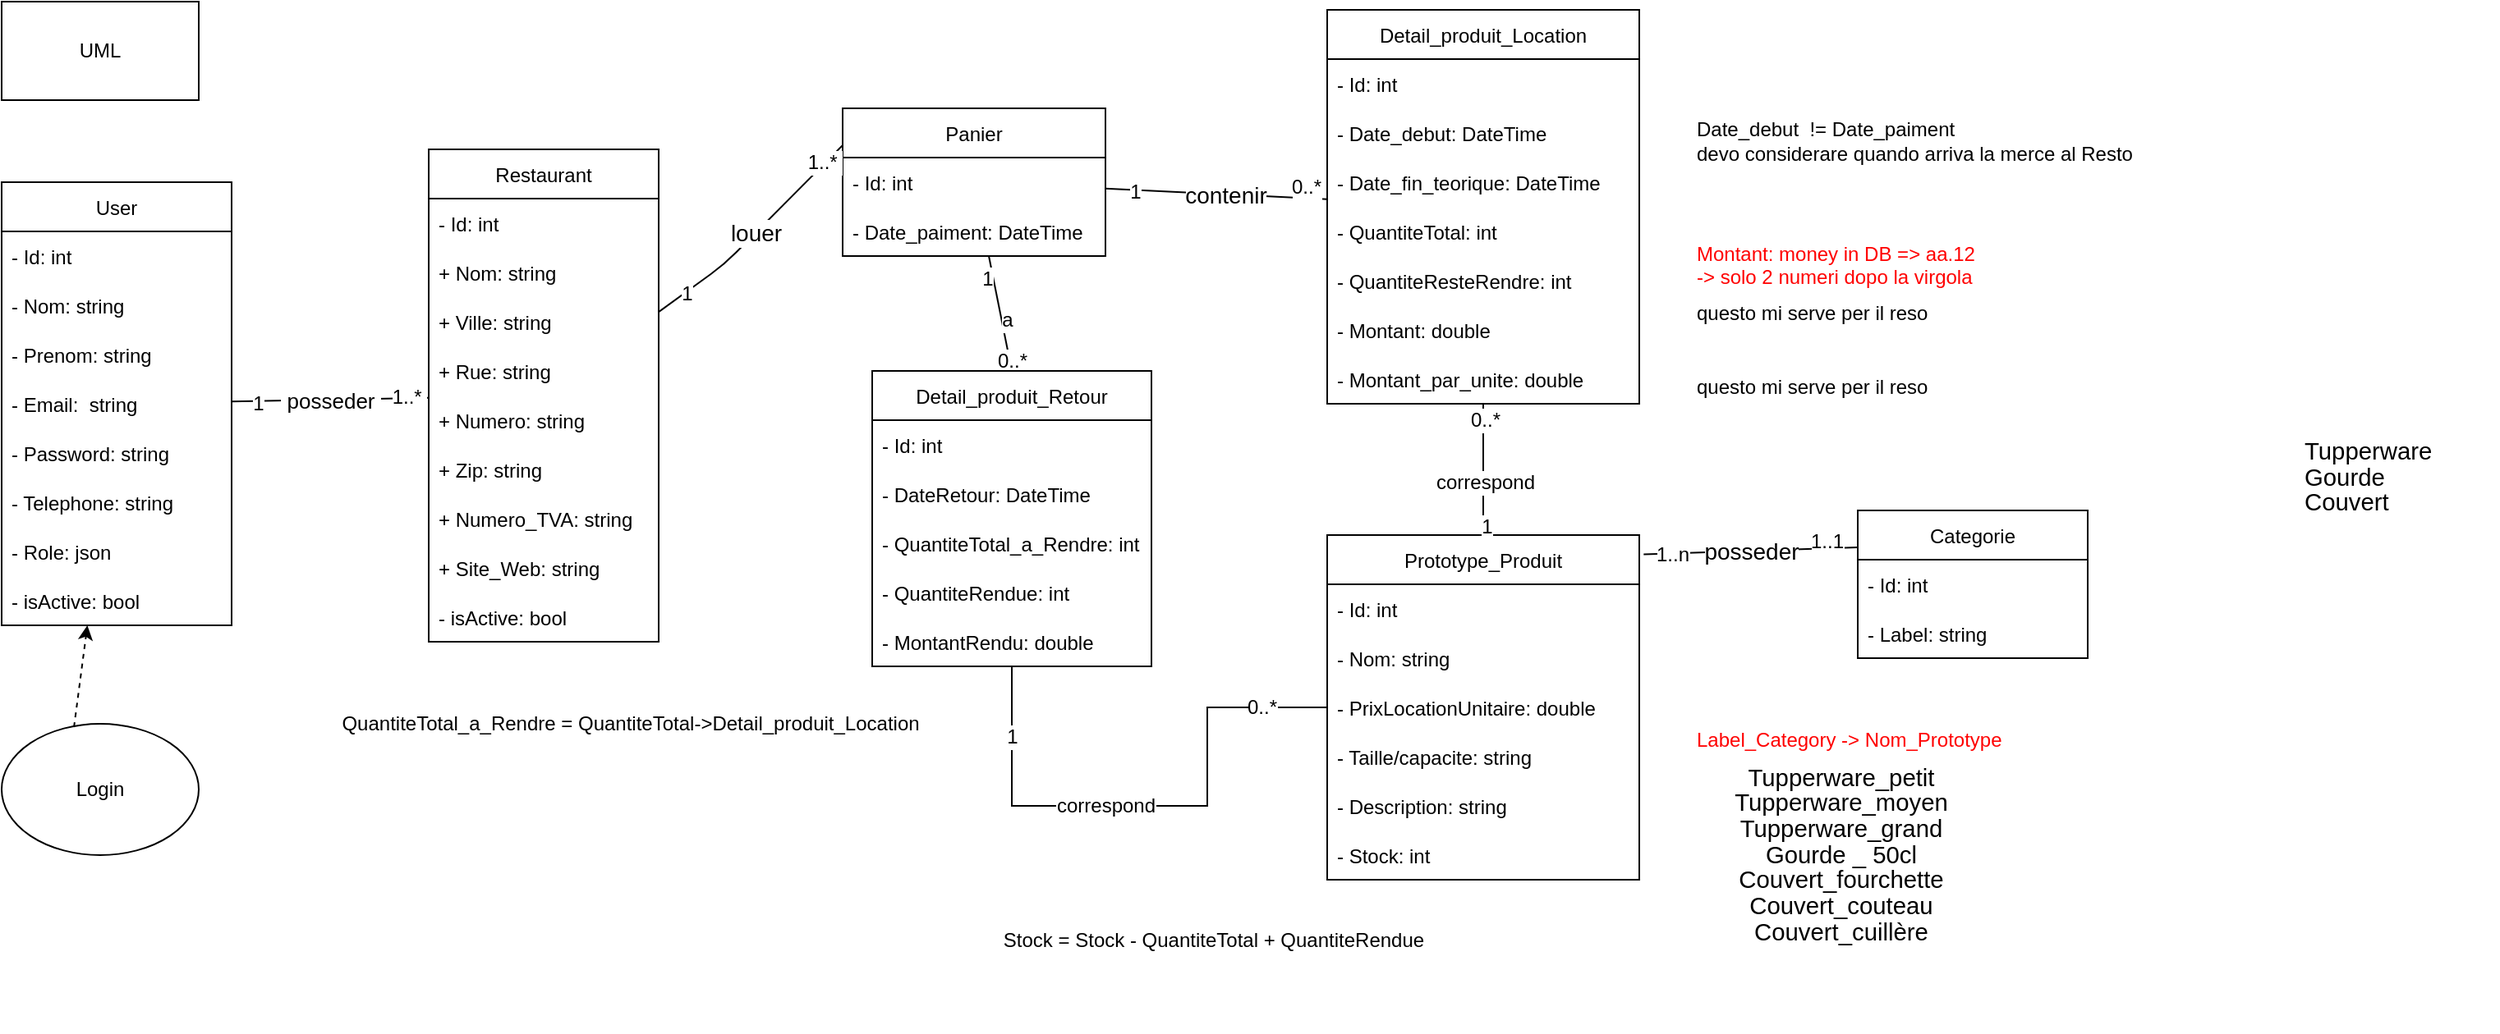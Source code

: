 <mxfile version="12.2.4" pages="1"><diagram id="Id_D8HKtvMBTno-LOLAG" name="Page-1"><mxGraphModel dx="1122" dy="765" grid="1" gridSize="10" guides="1" tooltips="1" connect="1" arrows="1" fold="1" page="1" pageScale="1" pageWidth="827" pageHeight="1169" math="0" shadow="0"><root><mxCell id="0"/><mxCell id="1" parent="0"/><mxCell id="71" value="UML" style="rounded=0;whiteSpace=wrap;html=1;" parent="1" vertex="1"><mxGeometry x="30" y="40" width="120" height="60" as="geometry"/></mxCell><mxCell id="89" value="&lt;font style=&quot;font-size: 13px&quot;&gt;&amp;nbsp;posseder&amp;nbsp;&lt;/font&gt;" style="edgeStyle=none;html=1;endArrow=none;endFill=0;" parent="1" source="72" target="79" edge="1"><mxGeometry relative="1" as="geometry"/></mxCell><mxCell id="96" value="1..*&amp;nbsp;" style="text;html=1;resizable=0;points=[];align=center;verticalAlign=middle;labelBackgroundColor=#ffffff;" parent="89" vertex="1" connectable="0"><mxGeometry x="0.8" y="1" relative="1" as="geometry"><mxPoint as="offset"/></mxGeometry></mxCell><mxCell id="97" value="1" style="text;html=1;resizable=0;points=[];align=center;verticalAlign=middle;labelBackgroundColor=#ffffff;" parent="89" vertex="1" connectable="0"><mxGeometry x="-0.737" y="-1" relative="1" as="geometry"><mxPoint as="offset"/></mxGeometry></mxCell><mxCell id="72" value="User" style="swimlane;fontStyle=0;childLayout=stackLayout;horizontal=1;startSize=30;horizontalStack=0;resizeParent=1;resizeParentMax=0;resizeLast=0;collapsible=1;marginBottom=0;" parent="1" vertex="1"><mxGeometry x="30" y="150" width="140" height="270" as="geometry"/></mxCell><mxCell id="73" value="- Id: int" style="text;strokeColor=none;fillColor=none;align=left;verticalAlign=middle;spacingLeft=4;spacingRight=4;overflow=hidden;points=[[0,0.5],[1,0.5]];portConstraint=eastwest;rotatable=0;" parent="72" vertex="1"><mxGeometry y="30" width="140" height="30" as="geometry"/></mxCell><mxCell id="74" value="- Nom: string" style="text;strokeColor=none;fillColor=none;align=left;verticalAlign=middle;spacingLeft=4;spacingRight=4;overflow=hidden;points=[[0,0.5],[1,0.5]];portConstraint=eastwest;rotatable=0;" parent="72" vertex="1"><mxGeometry y="60" width="140" height="30" as="geometry"/></mxCell><mxCell id="75" value="- Prenom: string" style="text;strokeColor=none;fillColor=none;align=left;verticalAlign=middle;spacingLeft=4;spacingRight=4;overflow=hidden;points=[[0,0.5],[1,0.5]];portConstraint=eastwest;rotatable=0;" parent="72" vertex="1"><mxGeometry y="90" width="140" height="30" as="geometry"/></mxCell><mxCell id="76" value="- Email:  string" style="text;strokeColor=none;fillColor=none;align=left;verticalAlign=middle;spacingLeft=4;spacingRight=4;overflow=hidden;points=[[0,0.5],[1,0.5]];portConstraint=eastwest;rotatable=0;" parent="72" vertex="1"><mxGeometry y="120" width="140" height="30" as="geometry"/></mxCell><mxCell id="77" value="- Password: string" style="text;strokeColor=none;fillColor=none;align=left;verticalAlign=middle;spacingLeft=4;spacingRight=4;overflow=hidden;points=[[0,0.5],[1,0.5]];portConstraint=eastwest;rotatable=0;" parent="72" vertex="1"><mxGeometry y="150" width="140" height="30" as="geometry"/></mxCell><mxCell id="78" value="- Telephone: string" style="text;strokeColor=none;fillColor=none;align=left;verticalAlign=middle;spacingLeft=4;spacingRight=4;overflow=hidden;points=[[0,0.5],[1,0.5]];portConstraint=eastwest;rotatable=0;" parent="72" vertex="1"><mxGeometry y="180" width="140" height="30" as="geometry"/></mxCell><mxCell id="211" value="- Role: json" style="text;strokeColor=none;fillColor=none;align=left;verticalAlign=middle;spacingLeft=4;spacingRight=4;overflow=hidden;points=[[0,0.5],[1,0.5]];portConstraint=eastwest;rotatable=0;" parent="72" vertex="1"><mxGeometry y="210" width="140" height="30" as="geometry"/></mxCell><mxCell id="212" value="- isActive: bool" style="text;strokeColor=none;fillColor=none;align=left;verticalAlign=middle;spacingLeft=4;spacingRight=4;overflow=hidden;points=[[0,0.5],[1,0.5]];portConstraint=eastwest;rotatable=0;" parent="72" vertex="1"><mxGeometry y="240" width="140" height="30" as="geometry"/></mxCell><mxCell id="79" value="Restaurant" style="swimlane;fontStyle=0;childLayout=stackLayout;horizontal=1;startSize=30;horizontalStack=0;resizeParent=1;resizeParentMax=0;resizeLast=0;collapsible=1;marginBottom=0;" parent="1" vertex="1"><mxGeometry x="290" y="130" width="140" height="300" as="geometry"/></mxCell><mxCell id="80" value="- Id: int" style="text;strokeColor=none;fillColor=none;align=left;verticalAlign=middle;spacingLeft=4;spacingRight=4;overflow=hidden;points=[[0,0.5],[1,0.5]];portConstraint=eastwest;rotatable=0;" parent="79" vertex="1"><mxGeometry y="30" width="140" height="30" as="geometry"/></mxCell><mxCell id="81" value="+ Nom: string" style="text;strokeColor=none;fillColor=none;align=left;verticalAlign=middle;spacingLeft=4;spacingRight=4;overflow=hidden;points=[[0,0.5],[1,0.5]];portConstraint=eastwest;rotatable=0;" parent="79" vertex="1"><mxGeometry y="60" width="140" height="30" as="geometry"/></mxCell><mxCell id="82" value="+ Ville: string" style="text;strokeColor=none;fillColor=none;align=left;verticalAlign=middle;spacingLeft=4;spacingRight=4;overflow=hidden;points=[[0,0.5],[1,0.5]];portConstraint=eastwest;rotatable=0;" parent="79" vertex="1"><mxGeometry y="90" width="140" height="30" as="geometry"/></mxCell><mxCell id="83" value="+ Rue: string" style="text;strokeColor=none;fillColor=none;align=left;verticalAlign=middle;spacingLeft=4;spacingRight=4;overflow=hidden;points=[[0,0.5],[1,0.5]];portConstraint=eastwest;rotatable=0;" parent="79" vertex="1"><mxGeometry y="120" width="140" height="30" as="geometry"/></mxCell><mxCell id="84" value="+ Numero: string" style="text;strokeColor=none;fillColor=none;align=left;verticalAlign=middle;spacingLeft=4;spacingRight=4;overflow=hidden;points=[[0,0.5],[1,0.5]];portConstraint=eastwest;rotatable=0;" parent="79" vertex="1"><mxGeometry y="150" width="140" height="30" as="geometry"/></mxCell><mxCell id="85" value="+ Zip: string" style="text;strokeColor=none;fillColor=none;align=left;verticalAlign=middle;spacingLeft=4;spacingRight=4;overflow=hidden;points=[[0,0.5],[1,0.5]];portConstraint=eastwest;rotatable=0;" parent="79" vertex="1"><mxGeometry y="180" width="140" height="30" as="geometry"/></mxCell><mxCell id="86" value="+ Numero_TVA: string" style="text;strokeColor=none;fillColor=none;align=left;verticalAlign=middle;spacingLeft=4;spacingRight=4;overflow=hidden;points=[[0,0.5],[1,0.5]];portConstraint=eastwest;rotatable=0;" parent="79" vertex="1"><mxGeometry y="210" width="140" height="30" as="geometry"/></mxCell><mxCell id="87" value="+ Site_Web: string" style="text;strokeColor=none;fillColor=none;align=left;verticalAlign=middle;spacingLeft=4;spacingRight=4;overflow=hidden;points=[[0,0.5],[1,0.5]];portConstraint=eastwest;rotatable=0;" parent="79" vertex="1"><mxGeometry y="240" width="140" height="30" as="geometry"/></mxCell><mxCell id="213" value="- isActive: bool" style="text;strokeColor=none;fillColor=none;align=left;verticalAlign=middle;spacingLeft=4;spacingRight=4;overflow=hidden;points=[[0,0.5],[1,0.5]];portConstraint=eastwest;rotatable=0;" parent="79" vertex="1"><mxGeometry y="270" width="140" height="30" as="geometry"/></mxCell><mxCell id="204" style="rounded=0;orthogonalLoop=1;jettySize=auto;html=1;endArrow=none;endFill=0;entryX=0.5;entryY=0;entryDx=0;entryDy=0;" parent="1" source="91" target="229" edge="1"><mxGeometry relative="1" as="geometry"><mxPoint x="620" y="295" as="targetPoint"/></mxGeometry></mxCell><mxCell id="205" value="1" style="text;html=1;resizable=0;points=[];align=center;verticalAlign=middle;labelBackgroundColor=#ffffff;" parent="204" vertex="1" connectable="0"><mxGeometry x="-0.625" y="-4" relative="1" as="geometry"><mxPoint as="offset"/></mxGeometry></mxCell><mxCell id="206" value="0..*" style="text;html=1;resizable=0;points=[];align=center;verticalAlign=middle;labelBackgroundColor=#ffffff;" parent="204" vertex="1" connectable="0"><mxGeometry x="0.829" y="1" relative="1" as="geometry"><mxPoint as="offset"/></mxGeometry></mxCell><mxCell id="207" value="a" style="text;html=1;resizable=0;points=[];align=center;verticalAlign=middle;labelBackgroundColor=#ffffff;" parent="204" vertex="1" connectable="0"><mxGeometry x="0.118" y="3" relative="1" as="geometry"><mxPoint as="offset"/></mxGeometry></mxCell><mxCell id="91" value="Panier" style="swimlane;fontStyle=0;childLayout=stackLayout;horizontal=1;startSize=30;horizontalStack=0;resizeParent=1;resizeParentMax=0;resizeLast=0;collapsible=1;marginBottom=0;" parent="1" vertex="1"><mxGeometry x="542" y="105" width="160" height="90" as="geometry"/></mxCell><mxCell id="92" value="- Id: int" style="text;strokeColor=none;fillColor=none;align=left;verticalAlign=middle;spacingLeft=4;spacingRight=4;overflow=hidden;points=[[0,0.5],[1,0.5]];portConstraint=eastwest;rotatable=0;" parent="91" vertex="1"><mxGeometry y="30" width="160" height="30" as="geometry"/></mxCell><mxCell id="170" value="- Date_paiment: DateTime" style="text;strokeColor=none;fillColor=none;align=left;verticalAlign=middle;spacingLeft=4;spacingRight=4;overflow=hidden;points=[[0,0.5],[1,0.5]];portConstraint=eastwest;rotatable=0;" parent="91" vertex="1"><mxGeometry y="60" width="160" height="30" as="geometry"/></mxCell><mxCell id="98" value="Prototype_Produit" style="swimlane;fontStyle=0;childLayout=stackLayout;horizontal=1;startSize=30;horizontalStack=0;resizeParent=1;resizeParentMax=0;resizeLast=0;collapsible=1;marginBottom=0;" parent="1" vertex="1"><mxGeometry x="837" y="365" width="190" height="210" as="geometry"/></mxCell><mxCell id="99" value="- Id: int" style="text;strokeColor=none;fillColor=none;align=left;verticalAlign=middle;spacingLeft=4;spacingRight=4;overflow=hidden;points=[[0,0.5],[1,0.5]];portConstraint=eastwest;rotatable=0;" parent="98" vertex="1"><mxGeometry y="30" width="190" height="30" as="geometry"/></mxCell><mxCell id="100" value="- Nom: string" style="text;strokeColor=none;fillColor=none;align=left;verticalAlign=middle;spacingLeft=4;spacingRight=4;overflow=hidden;points=[[0,0.5],[1,0.5]];portConstraint=eastwest;rotatable=0;" parent="98" vertex="1"><mxGeometry y="60" width="190" height="30" as="geometry"/></mxCell><mxCell id="101" value="- PrixLocationUnitaire: double" style="text;strokeColor=none;fillColor=none;align=left;verticalAlign=middle;spacingLeft=4;spacingRight=4;overflow=hidden;points=[[0,0.5],[1,0.5]];portConstraint=eastwest;rotatable=0;" parent="98" vertex="1"><mxGeometry y="90" width="190" height="30" as="geometry"/></mxCell><mxCell id="102" value="- Taille/capacite: string" style="text;strokeColor=none;fillColor=none;align=left;verticalAlign=middle;spacingLeft=4;spacingRight=4;overflow=hidden;points=[[0,0.5],[1,0.5]];portConstraint=eastwest;rotatable=0;" parent="98" vertex="1"><mxGeometry y="120" width="190" height="30" as="geometry"/></mxCell><mxCell id="184" value="- Description: string" style="text;strokeColor=none;fillColor=none;align=left;verticalAlign=middle;spacingLeft=4;spacingRight=4;overflow=hidden;points=[[0,0.5],[1,0.5]];portConstraint=eastwest;rotatable=0;" parent="98" vertex="1"><mxGeometry y="150" width="190" height="30" as="geometry"/></mxCell><mxCell id="103" value="- Stock: int" style="text;strokeColor=none;fillColor=none;align=left;verticalAlign=middle;spacingLeft=4;spacingRight=4;overflow=hidden;points=[[0,0.5],[1,0.5]];portConstraint=eastwest;rotatable=0;" parent="98" vertex="1"><mxGeometry y="180" width="190" height="30" as="geometry"/></mxCell><mxCell id="105" value="&lt;font style=&quot;font-size: 14px&quot;&gt;contenir&lt;/font&gt;" style="edgeStyle=none;html=1;endArrow=none;endFill=0;" parent="1" source="91" target="163" edge="1"><mxGeometry x="0.085" y="-1" relative="1" as="geometry"><mxPoint x="840" y="645" as="sourcePoint"/><mxPoint x="870" y="569" as="targetPoint"/><mxPoint as="offset"/></mxGeometry></mxCell><mxCell id="106" value="0..*" style="text;html=1;resizable=0;points=[];align=center;verticalAlign=middle;labelBackgroundColor=#ffffff;" parent="105" vertex="1" connectable="0"><mxGeometry x="0.8" y="1" relative="1" as="geometry"><mxPoint y="-5.5" as="offset"/></mxGeometry></mxCell><mxCell id="107" value="1" style="text;html=1;resizable=0;points=[];align=center;verticalAlign=middle;labelBackgroundColor=#ffffff;" parent="105" vertex="1" connectable="0"><mxGeometry x="-0.737" y="-1" relative="1" as="geometry"><mxPoint as="offset"/></mxGeometry></mxCell><mxCell id="108" value="&lt;span style=&quot;color: rgba(0 , 0 , 0 , 0) ; font-family: monospace ; font-size: 0px&quot;&gt;%3CmxGraphModel%3E%3Croot%3E%3CmxCell%20id%3D%220%22%2F%3E%3CmxCell%20id%3D%221%22%20parent%3D%220%22%2F%3E%3CmxCell%20id%3D%222%22%20value%3D%22tab%20intermediaria%20con%20quantit%C3%A0%20prodotto%22%20style%3D%22text%3Bhtml%3D1%3BstrokeColor%3Dnone%3BfillColor%3Dnone%3Balign%3Dcenter%3BverticalAlign%3Dmiddle%3BwhiteSpace%3Dwrap%3Brounded%3D0%3B%22%20vertex%3D%221%22%20parent%3D%221%22%3E%3CmxGeometry%20x%3D%221100%22%20y%3D%22230%22%20width%3D%2260%22%20height%3D%2230%22%20as%3D%22geometry%22%2F%3E%3C%2FmxCell%3E%3C%2Froot%3E%3C%2FmxGraphModel%3E&lt;/span&gt;" style="text;html=1;resizable=0;points=[];autosize=1;align=left;verticalAlign=top;spacingTop=-4;" parent="1" vertex="1"><mxGeometry x="932" y="648" width="20" height="20" as="geometry"/></mxCell><mxCell id="115" value="&lt;font style=&quot;font-size: 14px&quot;&gt;louer&lt;/font&gt;" style="edgeStyle=none;html=1;endArrow=none;endFill=0;entryX=0;entryY=0.25;entryDx=0;entryDy=0;" parent="1" source="79" target="91" edge="1"><mxGeometry relative="1" as="geometry"><mxPoint x="530" y="650" as="sourcePoint"/><mxPoint x="680" y="649.5" as="targetPoint"/><Array as="points"><mxPoint x="470" y="200"/></Array></mxGeometry></mxCell><mxCell id="116" value="1..*&amp;nbsp;" style="text;html=1;resizable=0;points=[];align=center;verticalAlign=middle;labelBackgroundColor=#ffffff;" parent="115" vertex="1" connectable="0"><mxGeometry x="0.8" y="1" relative="1" as="geometry"><mxPoint as="offset"/></mxGeometry></mxCell><mxCell id="117" value="1" style="text;html=1;resizable=0;points=[];align=center;verticalAlign=middle;labelBackgroundColor=#ffffff;" parent="115" vertex="1" connectable="0"><mxGeometry x="-0.737" y="-1" relative="1" as="geometry"><mxPoint as="offset"/></mxGeometry></mxCell><mxCell id="118" value="Categorie" style="swimlane;fontStyle=0;childLayout=stackLayout;horizontal=1;startSize=30;horizontalStack=0;resizeParent=1;resizeParentMax=0;resizeLast=0;collapsible=1;marginBottom=0;" parent="1" vertex="1"><mxGeometry x="1160" y="350" width="140" height="90" as="geometry"/></mxCell><mxCell id="119" value="- Id: int" style="text;strokeColor=none;fillColor=none;align=left;verticalAlign=middle;spacingLeft=4;spacingRight=4;overflow=hidden;points=[[0,0.5],[1,0.5]];portConstraint=eastwest;rotatable=0;" parent="118" vertex="1"><mxGeometry y="30" width="140" height="30" as="geometry"/></mxCell><mxCell id="120" value="- Label: string" style="text;strokeColor=none;fillColor=none;align=left;verticalAlign=middle;spacingLeft=4;spacingRight=4;overflow=hidden;points=[[0,0.5],[1,0.5]];portConstraint=eastwest;rotatable=0;" parent="118" vertex="1"><mxGeometry y="60" width="140" height="30" as="geometry"/></mxCell><mxCell id="122" value="&lt;font style=&quot;font-size: 14px&quot;&gt;posseder&lt;/font&gt;" style="edgeStyle=none;html=1;endArrow=none;endFill=0;exitX=1.014;exitY=0.056;exitDx=0;exitDy=0;exitPerimeter=0;entryX=0;entryY=0.25;entryDx=0;entryDy=0;" parent="1" source="98" target="118" edge="1"><mxGeometry relative="1" as="geometry"><mxPoint x="1200" y="680" as="sourcePoint"/><mxPoint x="1390" y="680" as="targetPoint"/></mxGeometry></mxCell><mxCell id="123" value="1..1" style="text;html=1;resizable=0;points=[];align=center;verticalAlign=middle;labelBackgroundColor=#ffffff;" parent="122" vertex="1" connectable="0"><mxGeometry x="0.8" y="1" relative="1" as="geometry"><mxPoint x="-6" y="-3" as="offset"/></mxGeometry></mxCell><mxCell id="124" value="1..n" style="text;html=1;resizable=0;points=[];align=center;verticalAlign=middle;labelBackgroundColor=#ffffff;" parent="122" vertex="1" connectable="0"><mxGeometry x="-0.737" y="-1" relative="1" as="geometry"><mxPoint as="offset"/></mxGeometry></mxCell><mxCell id="163" value="Detail_produit_Location" style="swimlane;fontStyle=0;childLayout=stackLayout;horizontal=1;startSize=30;horizontalStack=0;resizeParent=1;resizeParentMax=0;resizeLast=0;collapsible=1;marginBottom=0;" parent="1" vertex="1"><mxGeometry x="837" y="45" width="190" height="240" as="geometry"/></mxCell><mxCell id="164" value="- Id: int" style="text;strokeColor=none;fillColor=none;align=left;verticalAlign=middle;spacingLeft=4;spacingRight=4;overflow=hidden;points=[[0,0.5],[1,0.5]];portConstraint=eastwest;rotatable=0;" parent="163" vertex="1"><mxGeometry y="30" width="190" height="30" as="geometry"/></mxCell><mxCell id="165" value="- Date_debut: DateTime" style="text;strokeColor=none;fillColor=none;align=left;verticalAlign=middle;spacingLeft=4;spacingRight=4;overflow=hidden;points=[[0,0.5],[1,0.5]];portConstraint=eastwest;rotatable=0;" parent="163" vertex="1"><mxGeometry y="60" width="190" height="30" as="geometry"/></mxCell><mxCell id="172" value="- Date_fin_teorique: DateTime" style="text;strokeColor=none;fillColor=none;align=left;verticalAlign=middle;spacingLeft=4;spacingRight=4;overflow=hidden;points=[[0,0.5],[1,0.5]];portConstraint=eastwest;rotatable=0;" parent="163" vertex="1"><mxGeometry y="90" width="190" height="30" as="geometry"/></mxCell><mxCell id="210" value="- QuantiteTotal: int" style="text;strokeColor=none;fillColor=none;align=left;verticalAlign=middle;spacingLeft=4;spacingRight=4;overflow=hidden;points=[[0,0.5],[1,0.5]];portConstraint=eastwest;rotatable=0;" parent="163" vertex="1"><mxGeometry y="120" width="190" height="30" as="geometry"/></mxCell><mxCell id="209" value="- QuantiteResteRendre: int" style="text;strokeColor=none;fillColor=none;align=left;verticalAlign=middle;spacingLeft=4;spacingRight=4;overflow=hidden;points=[[0,0.5],[1,0.5]];portConstraint=eastwest;rotatable=0;" parent="163" vertex="1"><mxGeometry y="150" width="190" height="30" as="geometry"/></mxCell><mxCell id="167" value="- Montant: double " style="text;strokeColor=none;fillColor=none;align=left;verticalAlign=middle;spacingLeft=4;spacingRight=4;overflow=hidden;points=[[0,0.5],[1,0.5]];portConstraint=eastwest;rotatable=0;" parent="163" vertex="1"><mxGeometry y="180" width="190" height="30" as="geometry"/></mxCell><mxCell id="221" value="- Montant_par_unite: double " style="text;strokeColor=none;fillColor=none;align=left;verticalAlign=middle;spacingLeft=4;spacingRight=4;overflow=hidden;points=[[0,0.5],[1,0.5]];portConstraint=eastwest;rotatable=0;" parent="163" vertex="1"><mxGeometry y="210" width="190" height="30" as="geometry"/></mxCell><mxCell id="179" style="edgeStyle=orthogonalEdgeStyle;rounded=0;orthogonalLoop=1;jettySize=auto;html=1;endArrow=none;endFill=0;" parent="1" source="163" target="98" edge="1"><mxGeometry relative="1" as="geometry"><mxPoint x="1092" y="820" as="sourcePoint"/></mxGeometry></mxCell><mxCell id="182" value="1" style="text;html=1;resizable=0;points=[];align=center;verticalAlign=middle;labelBackgroundColor=#ffffff;" parent="179" vertex="1" connectable="0"><mxGeometry x="0.869" y="2" relative="1" as="geometry"><mxPoint as="offset"/></mxGeometry></mxCell><mxCell id="185" value="0..*" style="text;html=1;resizable=0;points=[];align=center;verticalAlign=middle;labelBackgroundColor=#ffffff;" parent="179" vertex="1" connectable="0"><mxGeometry x="-0.767" y="1" relative="1" as="geometry"><mxPoint as="offset"/></mxGeometry></mxCell><mxCell id="208" value="correspond" style="text;html=1;resizable=0;points=[];align=center;verticalAlign=middle;labelBackgroundColor=#ffffff;" parent="179" vertex="1" connectable="0"><mxGeometry x="0.194" y="1" relative="1" as="geometry"><mxPoint as="offset"/></mxGeometry></mxCell><mxCell id="200" value="" style="edgeStyle=orthogonalEdgeStyle;rounded=0;orthogonalLoop=1;jettySize=auto;html=1;endArrow=none;endFill=0;" parent="1" source="229" target="98" edge="1"><mxGeometry relative="1" as="geometry"><mxPoint x="977" y="845" as="targetPoint"/><mxPoint x="700" y="480" as="sourcePoint"/><Array as="points"><mxPoint x="764" y="530"/><mxPoint x="764" y="470"/></Array></mxGeometry></mxCell><mxCell id="201" value="correspond" style="text;html=1;resizable=0;points=[];align=center;verticalAlign=middle;labelBackgroundColor=#ffffff;" parent="200" vertex="1" connectable="0"><mxGeometry x="0.194" y="1" relative="1" as="geometry"><mxPoint x="-59" y="1" as="offset"/></mxGeometry></mxCell><mxCell id="202" value="0..*" style="text;html=1;resizable=0;points=[];align=center;verticalAlign=middle;labelBackgroundColor=#ffffff;" parent="200" vertex="1" connectable="0"><mxGeometry x="0.761" relative="1" as="geometry"><mxPoint as="offset"/></mxGeometry></mxCell><mxCell id="218" value="1" style="text;html=1;resizable=0;points=[];align=center;verticalAlign=middle;labelBackgroundColor=#ffffff;" parent="200" vertex="1" connectable="0"><mxGeometry x="-0.744" relative="1" as="geometry"><mxPoint as="offset"/></mxGeometry></mxCell><mxCell id="214" value="&lt;font color=&quot;#ff0000&quot;&gt;Montant: money in DB =&amp;gt; aa.12&lt;br&gt;-&amp;gt; solo 2 numeri dopo la virgola&lt;br&gt;&lt;br&gt;&lt;/font&gt;" style="text;html=1;" parent="1" vertex="1"><mxGeometry x="1060" y="180" width="120" height="30" as="geometry"/></mxCell><mxCell id="215" value="&lt;span style=&quot;font-size: 11.0pt ; line-height: 107% ; font-family: &amp;#34;calibri&amp;#34; , sans-serif&quot;&gt;&lt;span style=&quot;font-size: 11pt ; line-height: 107%&quot;&gt;&lt;span style=&quot;font-size: 11.0pt ; line-height: 107% ; font-family: &amp;#34;calibri&amp;#34; , sans-serif&quot;&gt;Tupperware&amp;nbsp;&lt;/span&gt;&lt;br&gt;Gourde&amp;nbsp;&lt;br&gt;&lt;/span&gt;&lt;span style=&quot;font-size: 11.0pt ; line-height: 107% ; font-family: &amp;#34;calibri&amp;#34; , sans-serif&quot;&gt;Couvert&lt;/span&gt;&lt;br&gt;&lt;/span&gt;" style="text;html=1;strokeColor=none;fillColor=none;align=left;verticalAlign=middle;whiteSpace=wrap;rounded=0;" parent="1" vertex="1"><mxGeometry x="1430" y="300" width="120" height="60" as="geometry"/></mxCell><mxCell id="217" value="&lt;span style=&quot;font-size: 11.0pt ; line-height: 107% ; font-family: &amp;#34;calibri&amp;#34; , sans-serif&quot;&gt;&lt;span style=&quot;font-size: 11pt ; line-height: 107%&quot;&gt;&lt;span style=&quot;font-size: 11pt ; line-height: 15.693px&quot;&gt;Tupperware_petit&lt;br&gt;&lt;/span&gt;&lt;span style=&quot;font-size: 11pt ; line-height: 15.693px&quot;&gt;Tupperware_moyen&lt;/span&gt;&lt;br style=&quot;font-size: 14.667px&quot;&gt;&lt;span style=&quot;font-size: 11pt ; line-height: 15.693px&quot;&gt;Tupperware_grand&lt;/span&gt;&lt;br style=&quot;font-size: 14.667px&quot;&gt;Gourde _ 50cl&lt;br&gt;&lt;/span&gt;&lt;span style=&quot;font-size: 11.0pt ; line-height: 107% ; font-family: &amp;#34;calibri&amp;#34; , sans-serif&quot;&gt;Couvert_&lt;/span&gt;&lt;span style=&quot;font-size: 11.0pt ; line-height: 107% ; font-family: &amp;#34;calibri&amp;#34; , sans-serif&quot;&gt;fourchette&lt;br&gt;&lt;/span&gt;&lt;span style=&quot;font-size: 11pt ; line-height: 15.693px&quot;&gt;Couvert_&lt;/span&gt;&lt;span style=&quot;font-size: 11pt ; line-height: 15.693px&quot;&gt;&lt;span style=&quot;font-size: 11.0pt ; line-height: 107% ; font-family: &amp;#34;calibri&amp;#34; , sans-serif&quot;&gt;couteau&lt;/span&gt;&lt;br&gt;&lt;/span&gt;&lt;span style=&quot;font-size: 11pt ; line-height: 15.693px&quot;&gt;Couvert_&lt;/span&gt;&lt;span style=&quot;font-size: 11.0pt ; line-height: 107% ; font-family: &amp;#34;calibri&amp;#34; , sans-serif&quot;&gt;cuillère&lt;/span&gt;&lt;br&gt;&lt;/span&gt;" style="text;html=1;strokeColor=none;fillColor=none;align=center;verticalAlign=middle;whiteSpace=wrap;rounded=0;" parent="1" vertex="1"><mxGeometry x="1090" y="500" width="120" height="120" as="geometry"/></mxCell><mxCell id="219" value="Date_debut&amp;nbsp; != Date_paiment&lt;br&gt;devo considerare quando arriva la merce al Resto" style="text;html=1;strokeColor=none;fillColor=none;align=left;verticalAlign=middle;whiteSpace=wrap;rounded=0;" parent="1" vertex="1"><mxGeometry x="1060" y="100" width="275" height="50" as="geometry"/></mxCell><mxCell id="222" value="questo mi serve per il reso" style="text;html=1;strokeColor=none;fillColor=none;align=left;verticalAlign=middle;whiteSpace=wrap;rounded=0;" parent="1" vertex="1"><mxGeometry x="1060" y="220" width="200" height="20" as="geometry"/></mxCell><mxCell id="224" value="questo mi serve per il reso" style="text;html=1;strokeColor=none;fillColor=none;align=left;verticalAlign=middle;whiteSpace=wrap;rounded=0;" parent="1" vertex="1"><mxGeometry x="1060" y="265" width="200" height="20" as="geometry"/></mxCell><mxCell id="228" value="&lt;font color=&quot;#ff0000&quot;&gt;Label_Category -&amp;gt; Nom_Prototype&lt;/font&gt;" style="text;html=1;strokeColor=none;fillColor=none;align=left;verticalAlign=middle;whiteSpace=wrap;rounded=0;" parent="1" vertex="1"><mxGeometry x="1060" y="480" width="220" height="20" as="geometry"/></mxCell><mxCell id="229" value="Detail_produit_Retour" style="swimlane;fontStyle=0;childLayout=stackLayout;horizontal=1;startSize=30;horizontalStack=0;resizeParent=1;resizeParentMax=0;resizeLast=0;collapsible=1;marginBottom=0;" parent="1" vertex="1"><mxGeometry x="560" y="265" width="170" height="180" as="geometry"/></mxCell><mxCell id="230" value="- Id: int" style="text;strokeColor=none;fillColor=none;align=left;verticalAlign=middle;spacingLeft=4;spacingRight=4;overflow=hidden;points=[[0,0.5],[1,0.5]];portConstraint=eastwest;rotatable=0;" parent="229" vertex="1"><mxGeometry y="30" width="170" height="30" as="geometry"/></mxCell><mxCell id="231" value="- DateRetour: DateTime" style="text;strokeColor=none;fillColor=none;align=left;verticalAlign=middle;spacingLeft=4;spacingRight=4;overflow=hidden;points=[[0,0.5],[1,0.5]];portConstraint=eastwest;rotatable=0;" parent="229" vertex="1"><mxGeometry y="60" width="170" height="30" as="geometry"/></mxCell><mxCell id="238" value="- QuantiteTotal_a_Rendre: int" style="text;strokeColor=none;fillColor=none;align=left;verticalAlign=middle;spacingLeft=4;spacingRight=4;overflow=hidden;points=[[0,0.5],[1,0.5]];portConstraint=eastwest;rotatable=0;" parent="229" vertex="1"><mxGeometry y="90" width="170" height="30" as="geometry"/></mxCell><mxCell id="232" value="- QuantiteRendue: int" style="text;strokeColor=none;fillColor=none;align=left;verticalAlign=middle;spacingLeft=4;spacingRight=4;overflow=hidden;points=[[0,0.5],[1,0.5]];portConstraint=eastwest;rotatable=0;" parent="229" vertex="1"><mxGeometry y="120" width="170" height="30" as="geometry"/></mxCell><mxCell id="233" value="- MontantRendu: double " style="text;strokeColor=none;fillColor=none;align=left;verticalAlign=middle;spacingLeft=4;spacingRight=4;overflow=hidden;points=[[0,0.5],[1,0.5]];portConstraint=eastwest;rotatable=0;" parent="229" vertex="1"><mxGeometry y="150" width="170" height="30" as="geometry"/></mxCell><mxCell id="239" value="&lt;span style=&quot;text-align: left ; white-space: nowrap&quot;&gt;QuantiteTotal_a_Rendre =&amp;nbsp;&lt;/span&gt;&lt;span style=&quot;text-align: left ; white-space: nowrap&quot;&gt;QuantiteTotal-&amp;gt;&lt;/span&gt;&lt;span style=&quot;white-space: nowrap&quot;&gt;Detail_produit_Location&lt;/span&gt;" style="text;html=1;strokeColor=none;fillColor=none;align=center;verticalAlign=middle;whiteSpace=wrap;rounded=0;" parent="1" vertex="1"><mxGeometry x="253" y="470" width="320" height="20" as="geometry"/></mxCell><mxCell id="240" value="Stock = Stock - QuantiteTotal + QuantiteRendue" style="text;html=1;strokeColor=none;fillColor=none;align=center;verticalAlign=middle;whiteSpace=wrap;rounded=0;" parent="1" vertex="1"><mxGeometry x="573" y="601.5" width="390" height="20" as="geometry"/></mxCell><mxCell id="241" value="Login" style="ellipse;whiteSpace=wrap;html=1;" parent="1" vertex="1"><mxGeometry x="30" y="480" width="120" height="80" as="geometry"/></mxCell><mxCell id="244" value="" style="endArrow=classic;dashed=1;html=1;exitX=0.367;exitY=0.025;exitDx=0;exitDy=0;exitPerimeter=0;endFill=1;" parent="1" source="241" target="72" edge="1"><mxGeometry width="50" height="50" relative="1" as="geometry"><mxPoint x="190" y="670" as="sourcePoint"/><mxPoint x="80" y="760" as="targetPoint"/></mxGeometry></mxCell></root></mxGraphModel></diagram></mxfile>